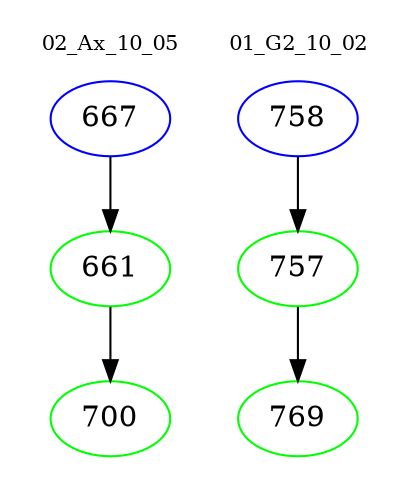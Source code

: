 digraph{
subgraph cluster_0 {
color = white
label = "02_Ax_10_05";
fontsize=10;
T0_667 [label="667", color="blue"]
T0_667 -> T0_661 [color="black"]
T0_661 [label="661", color="green"]
T0_661 -> T0_700 [color="black"]
T0_700 [label="700", color="green"]
}
subgraph cluster_1 {
color = white
label = "01_G2_10_02";
fontsize=10;
T1_758 [label="758", color="blue"]
T1_758 -> T1_757 [color="black"]
T1_757 [label="757", color="green"]
T1_757 -> T1_769 [color="black"]
T1_769 [label="769", color="green"]
}
}
